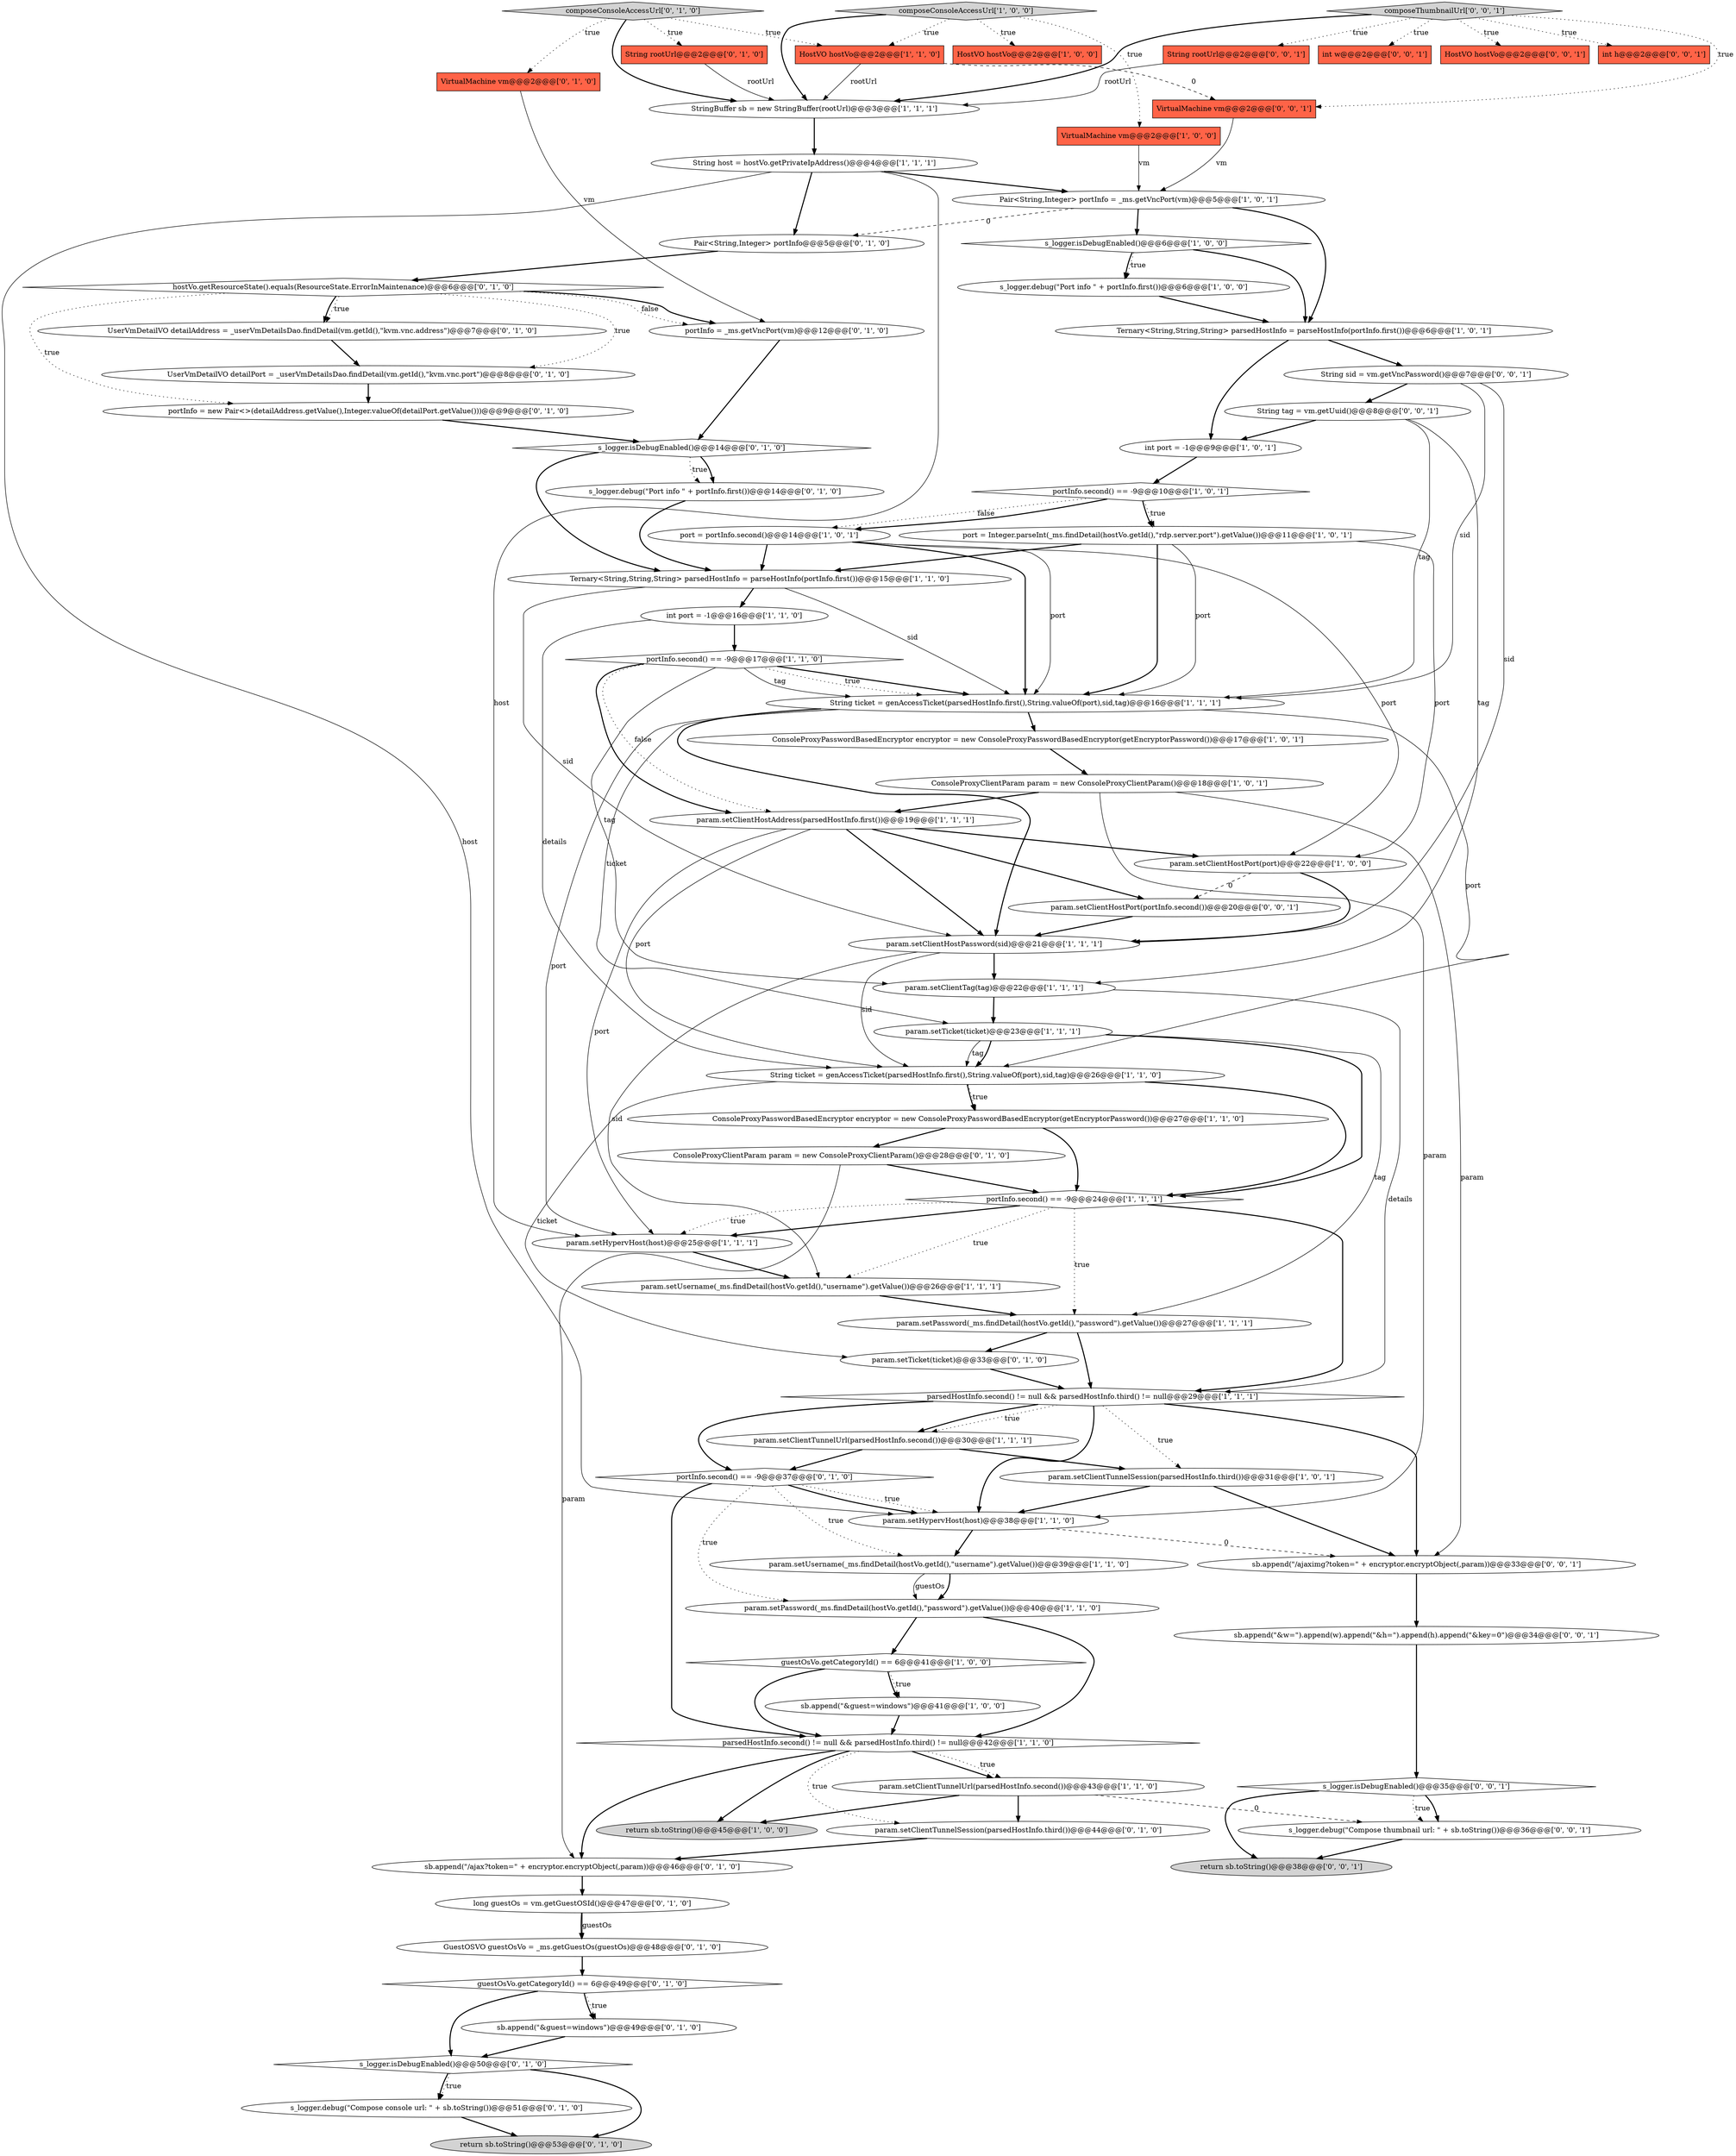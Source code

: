 digraph {
36 [style = filled, label = "port = Integer.parseInt(_ms.findDetail(hostVo.getId(),\"rdp.server.port\").getValue())@@@11@@@['1', '0', '1']", fillcolor = white, shape = ellipse image = "AAA0AAABBB1BBB"];
51 [style = filled, label = "sb.append(\"/ajax?token=\" + encryptor.encryptObject(,param))@@@46@@@['0', '1', '0']", fillcolor = white, shape = ellipse image = "AAA0AAABBB2BBB"];
58 [style = filled, label = "s_logger.isDebugEnabled()@@@14@@@['0', '1', '0']", fillcolor = white, shape = diamond image = "AAA0AAABBB2BBB"];
71 [style = filled, label = "composeThumbnailUrl['0', '0', '1']", fillcolor = lightgray, shape = diamond image = "AAA0AAABBB3BBB"];
77 [style = filled, label = "sb.append(\"&w=\").append(w).append(\"&h=\").append(h).append(\"&key=0\")@@@34@@@['0', '0', '1']", fillcolor = white, shape = ellipse image = "AAA0AAABBB3BBB"];
64 [style = filled, label = "param.setClientTunnelSession(parsedHostInfo.third())@@@44@@@['0', '1', '0']", fillcolor = white, shape = ellipse image = "AAA0AAABBB2BBB"];
37 [style = filled, label = "portInfo.second() == -9@@@24@@@['1', '1', '1']", fillcolor = white, shape = diamond image = "AAA0AAABBB1BBB"];
61 [style = filled, label = "param.setTicket(ticket)@@@33@@@['0', '1', '0']", fillcolor = white, shape = ellipse image = "AAA0AAABBB2BBB"];
63 [style = filled, label = "s_logger.debug(\"Port info \" + portInfo.first())@@@14@@@['0', '1', '0']", fillcolor = white, shape = ellipse image = "AAA0AAABBB2BBB"];
5 [style = filled, label = "int port = -1@@@16@@@['1', '1', '0']", fillcolor = white, shape = ellipse image = "AAA0AAABBB1BBB"];
23 [style = filled, label = "int port = -1@@@9@@@['1', '0', '1']", fillcolor = white, shape = ellipse image = "AAA0AAABBB1BBB"];
55 [style = filled, label = "Pair<String,Integer> portInfo@@@5@@@['0', '1', '0']", fillcolor = white, shape = ellipse image = "AAA1AAABBB2BBB"];
52 [style = filled, label = "portInfo.second() == -9@@@37@@@['0', '1', '0']", fillcolor = white, shape = diamond image = "AAA0AAABBB2BBB"];
62 [style = filled, label = "guestOsVo.getCategoryId() == 6@@@49@@@['0', '1', '0']", fillcolor = white, shape = diamond image = "AAA0AAABBB2BBB"];
65 [style = filled, label = "param.setClientHostPort(portInfo.second())@@@20@@@['0', '0', '1']", fillcolor = white, shape = ellipse image = "AAA0AAABBB3BBB"];
20 [style = filled, label = "return sb.toString()@@@45@@@['1', '0', '0']", fillcolor = lightgray, shape = ellipse image = "AAA0AAABBB1BBB"];
15 [style = filled, label = "param.setHypervHost(host)@@@25@@@['1', '1', '1']", fillcolor = white, shape = ellipse image = "AAA0AAABBB1BBB"];
67 [style = filled, label = "sb.append(\"/ajaximg?token=\" + encryptor.encryptObject(,param))@@@33@@@['0', '0', '1']", fillcolor = white, shape = ellipse image = "AAA0AAABBB3BBB"];
14 [style = filled, label = "s_logger.isDebugEnabled()@@@6@@@['1', '0', '0']", fillcolor = white, shape = diamond image = "AAA0AAABBB1BBB"];
29 [style = filled, label = "param.setPassword(_ms.findDetail(hostVo.getId(),\"password\").getValue())@@@40@@@['1', '1', '0']", fillcolor = white, shape = ellipse image = "AAA0AAABBB1BBB"];
26 [style = filled, label = "param.setClientHostPort(port)@@@22@@@['1', '0', '0']", fillcolor = white, shape = ellipse image = "AAA0AAABBB1BBB"];
38 [style = filled, label = "param.setHypervHost(host)@@@38@@@['1', '1', '0']", fillcolor = white, shape = ellipse image = "AAA0AAABBB1BBB"];
42 [style = filled, label = "s_logger.isDebugEnabled()@@@50@@@['0', '1', '0']", fillcolor = white, shape = diamond image = "AAA0AAABBB2BBB"];
73 [style = filled, label = "String sid = vm.getVncPassword()@@@7@@@['0', '0', '1']", fillcolor = white, shape = ellipse image = "AAA0AAABBB3BBB"];
30 [style = filled, label = "portInfo.second() == -9@@@17@@@['1', '1', '0']", fillcolor = white, shape = diamond image = "AAA0AAABBB1BBB"];
33 [style = filled, label = "param.setClientTunnelSession(parsedHostInfo.third())@@@31@@@['1', '0', '1']", fillcolor = white, shape = ellipse image = "AAA0AAABBB1BBB"];
17 [style = filled, label = "VirtualMachine vm@@@2@@@['1', '0', '0']", fillcolor = tomato, shape = box image = "AAA0AAABBB1BBB"];
75 [style = filled, label = "int h@@@2@@@['0', '0', '1']", fillcolor = tomato, shape = box image = "AAA0AAABBB3BBB"];
24 [style = filled, label = "parsedHostInfo.second() != null && parsedHostInfo.third() != null@@@29@@@['1', '1', '1']", fillcolor = white, shape = diamond image = "AAA0AAABBB1BBB"];
43 [style = filled, label = "portInfo = _ms.getVncPort(vm)@@@12@@@['0', '1', '0']", fillcolor = white, shape = ellipse image = "AAA1AAABBB2BBB"];
28 [style = filled, label = "param.setTicket(ticket)@@@23@@@['1', '1', '1']", fillcolor = white, shape = ellipse image = "AAA0AAABBB1BBB"];
49 [style = filled, label = "VirtualMachine vm@@@2@@@['0', '1', '0']", fillcolor = tomato, shape = box image = "AAA0AAABBB2BBB"];
1 [style = filled, label = "ConsoleProxyPasswordBasedEncryptor encryptor = new ConsoleProxyPasswordBasedEncryptor(getEncryptorPassword())@@@27@@@['1', '1', '0']", fillcolor = white, shape = ellipse image = "AAA0AAABBB1BBB"];
8 [style = filled, label = "param.setClientHostAddress(parsedHostInfo.first())@@@19@@@['1', '1', '1']", fillcolor = white, shape = ellipse image = "AAA0AAABBB1BBB"];
22 [style = filled, label = "param.setPassword(_ms.findDetail(hostVo.getId(),\"password\").getValue())@@@27@@@['1', '1', '1']", fillcolor = white, shape = ellipse image = "AAA0AAABBB1BBB"];
39 [style = filled, label = "parsedHostInfo.second() != null && parsedHostInfo.third() != null@@@42@@@['1', '1', '0']", fillcolor = white, shape = diamond image = "AAA0AAABBB1BBB"];
70 [style = filled, label = "s_logger.isDebugEnabled()@@@35@@@['0', '0', '1']", fillcolor = white, shape = diamond image = "AAA0AAABBB3BBB"];
76 [style = filled, label = "VirtualMachine vm@@@2@@@['0', '0', '1']", fillcolor = tomato, shape = box image = "AAA0AAABBB3BBB"];
11 [style = filled, label = "Pair<String,Integer> portInfo = _ms.getVncPort(vm)@@@5@@@['1', '0', '1']", fillcolor = white, shape = ellipse image = "AAA0AAABBB1BBB"];
47 [style = filled, label = "s_logger.debug(\"Compose console url: \" + sb.toString())@@@51@@@['0', '1', '0']", fillcolor = white, shape = ellipse image = "AAA0AAABBB2BBB"];
74 [style = filled, label = "String rootUrl@@@2@@@['0', '0', '1']", fillcolor = tomato, shape = box image = "AAA0AAABBB3BBB"];
40 [style = filled, label = "guestOsVo.getCategoryId() == 6@@@41@@@['1', '0', '0']", fillcolor = white, shape = diamond image = "AAA0AAABBB1BBB"];
44 [style = filled, label = "ConsoleProxyClientParam param = new ConsoleProxyClientParam()@@@28@@@['0', '1', '0']", fillcolor = white, shape = ellipse image = "AAA0AAABBB2BBB"];
16 [style = filled, label = "portInfo.second() == -9@@@10@@@['1', '0', '1']", fillcolor = white, shape = diamond image = "AAA0AAABBB1BBB"];
78 [style = filled, label = "return sb.toString()@@@38@@@['0', '0', '1']", fillcolor = lightgray, shape = ellipse image = "AAA0AAABBB3BBB"];
12 [style = filled, label = "sb.append(\"&guest=windows\")@@@41@@@['1', '0', '0']", fillcolor = white, shape = ellipse image = "AAA0AAABBB1BBB"];
48 [style = filled, label = "String rootUrl@@@2@@@['0', '1', '0']", fillcolor = tomato, shape = box image = "AAA0AAABBB2BBB"];
50 [style = filled, label = "hostVo.getResourceState().equals(ResourceState.ErrorInMaintenance)@@@6@@@['0', '1', '0']", fillcolor = white, shape = diamond image = "AAA1AAABBB2BBB"];
2 [style = filled, label = "HostVO hostVo@@@2@@@['1', '0', '0']", fillcolor = tomato, shape = box image = "AAA0AAABBB1BBB"];
59 [style = filled, label = "UserVmDetailVO detailAddress = _userVmDetailsDao.findDetail(vm.getId(),\"kvm.vnc.address\")@@@7@@@['0', '1', '0']", fillcolor = white, shape = ellipse image = "AAA1AAABBB2BBB"];
60 [style = filled, label = "portInfo = new Pair<>(detailAddress.getValue(),Integer.valueOf(detailPort.getValue()))@@@9@@@['0', '1', '0']", fillcolor = white, shape = ellipse image = "AAA1AAABBB2BBB"];
6 [style = filled, label = "String ticket = genAccessTicket(parsedHostInfo.first(),String.valueOf(port),sid,tag)@@@26@@@['1', '1', '0']", fillcolor = white, shape = ellipse image = "AAA0AAABBB1BBB"];
68 [style = filled, label = "int w@@@2@@@['0', '0', '1']", fillcolor = tomato, shape = box image = "AAA0AAABBB3BBB"];
56 [style = filled, label = "UserVmDetailVO detailPort = _userVmDetailsDao.findDetail(vm.getId(),\"kvm.vnc.port\")@@@8@@@['0', '1', '0']", fillcolor = white, shape = ellipse image = "AAA1AAABBB2BBB"];
19 [style = filled, label = "ConsoleProxyPasswordBasedEncryptor encryptor = new ConsoleProxyPasswordBasedEncryptor(getEncryptorPassword())@@@17@@@['1', '0', '1']", fillcolor = white, shape = ellipse image = "AAA0AAABBB1BBB"];
53 [style = filled, label = "composeConsoleAccessUrl['0', '1', '0']", fillcolor = lightgray, shape = diamond image = "AAA0AAABBB2BBB"];
27 [style = filled, label = "StringBuffer sb = new StringBuffer(rootUrl)@@@3@@@['1', '1', '1']", fillcolor = white, shape = ellipse image = "AAA0AAABBB1BBB"];
7 [style = filled, label = "ConsoleProxyClientParam param = new ConsoleProxyClientParam()@@@18@@@['1', '0', '1']", fillcolor = white, shape = ellipse image = "AAA0AAABBB1BBB"];
54 [style = filled, label = "sb.append(\"&guest=windows\")@@@49@@@['0', '1', '0']", fillcolor = white, shape = ellipse image = "AAA0AAABBB2BBB"];
31 [style = filled, label = "param.setClientTag(tag)@@@22@@@['1', '1', '1']", fillcolor = white, shape = ellipse image = "AAA0AAABBB1BBB"];
46 [style = filled, label = "GuestOSVO guestOsVo = _ms.getGuestOs(guestOs)@@@48@@@['0', '1', '0']", fillcolor = white, shape = ellipse image = "AAA0AAABBB2BBB"];
41 [style = filled, label = "Ternary<String,String,String> parsedHostInfo = parseHostInfo(portInfo.first())@@@6@@@['1', '0', '1']", fillcolor = white, shape = ellipse image = "AAA0AAABBB1BBB"];
66 [style = filled, label = "s_logger.debug(\"Compose thumbnail url: \" + sb.toString())@@@36@@@['0', '0', '1']", fillcolor = white, shape = ellipse image = "AAA0AAABBB3BBB"];
9 [style = filled, label = "param.setClientTunnelUrl(parsedHostInfo.second())@@@30@@@['1', '1', '1']", fillcolor = white, shape = ellipse image = "AAA0AAABBB1BBB"];
45 [style = filled, label = "long guestOs = vm.getGuestOSId()@@@47@@@['0', '1', '0']", fillcolor = white, shape = ellipse image = "AAA0AAABBB2BBB"];
4 [style = filled, label = "String ticket = genAccessTicket(parsedHostInfo.first(),String.valueOf(port),sid,tag)@@@16@@@['1', '1', '1']", fillcolor = white, shape = ellipse image = "AAA0AAABBB1BBB"];
32 [style = filled, label = "composeConsoleAccessUrl['1', '0', '0']", fillcolor = lightgray, shape = diamond image = "AAA0AAABBB1BBB"];
3 [style = filled, label = "port = portInfo.second()@@@14@@@['1', '0', '1']", fillcolor = white, shape = ellipse image = "AAA0AAABBB1BBB"];
34 [style = filled, label = "param.setUsername(_ms.findDetail(hostVo.getId(),\"username\").getValue())@@@39@@@['1', '1', '0']", fillcolor = white, shape = ellipse image = "AAA0AAABBB1BBB"];
35 [style = filled, label = "HostVO hostVo@@@2@@@['1', '1', '0']", fillcolor = tomato, shape = box image = "AAA0AAABBB1BBB"];
57 [style = filled, label = "return sb.toString()@@@53@@@['0', '1', '0']", fillcolor = lightgray, shape = ellipse image = "AAA0AAABBB2BBB"];
18 [style = filled, label = "param.setClientHostPassword(sid)@@@21@@@['1', '1', '1']", fillcolor = white, shape = ellipse image = "AAA0AAABBB1BBB"];
21 [style = filled, label = "param.setUsername(_ms.findDetail(hostVo.getId(),\"username\").getValue())@@@26@@@['1', '1', '1']", fillcolor = white, shape = ellipse image = "AAA0AAABBB1BBB"];
69 [style = filled, label = "String tag = vm.getUuid()@@@8@@@['0', '0', '1']", fillcolor = white, shape = ellipse image = "AAA0AAABBB3BBB"];
0 [style = filled, label = "s_logger.debug(\"Port info \" + portInfo.first())@@@6@@@['1', '0', '0']", fillcolor = white, shape = ellipse image = "AAA0AAABBB1BBB"];
25 [style = filled, label = "Ternary<String,String,String> parsedHostInfo = parseHostInfo(portInfo.first())@@@15@@@['1', '1', '0']", fillcolor = white, shape = ellipse image = "AAA0AAABBB1BBB"];
10 [style = filled, label = "param.setClientTunnelUrl(parsedHostInfo.second())@@@43@@@['1', '1', '0']", fillcolor = white, shape = ellipse image = "AAA0AAABBB1BBB"];
72 [style = filled, label = "HostVO hostVo@@@2@@@['0', '0', '1']", fillcolor = tomato, shape = box image = "AAA0AAABBB3BBB"];
13 [style = filled, label = "String host = hostVo.getPrivateIpAddress()@@@4@@@['1', '1', '1']", fillcolor = white, shape = ellipse image = "AAA0AAABBB1BBB"];
69->23 [style = bold, label=""];
13->15 [style = solid, label="host"];
59->56 [style = bold, label=""];
11->55 [style = dashed, label="0"];
14->0 [style = dotted, label="true"];
71->72 [style = dotted, label="true"];
7->67 [style = solid, label="param"];
33->67 [style = bold, label=""];
21->22 [style = bold, label=""];
22->24 [style = bold, label=""];
41->23 [style = bold, label=""];
28->6 [style = solid, label="tag"];
50->43 [style = dotted, label="false"];
23->16 [style = bold, label=""];
6->37 [style = bold, label=""];
4->28 [style = solid, label="ticket"];
14->0 [style = bold, label=""];
71->27 [style = bold, label=""];
1->37 [style = bold, label=""];
44->37 [style = bold, label=""];
43->58 [style = bold, label=""];
10->64 [style = bold, label=""];
65->18 [style = bold, label=""];
28->6 [style = bold, label=""];
13->11 [style = bold, label=""];
45->46 [style = bold, label=""];
4->19 [style = bold, label=""];
39->51 [style = bold, label=""];
3->25 [style = bold, label=""];
60->58 [style = bold, label=""];
30->4 [style = bold, label=""];
53->48 [style = dotted, label="true"];
58->25 [style = bold, label=""];
40->39 [style = bold, label=""];
35->76 [style = dashed, label="0"];
34->29 [style = bold, label=""];
19->7 [style = bold, label=""];
34->29 [style = solid, label="guestOs"];
6->61 [style = solid, label="ticket"];
3->26 [style = solid, label="port"];
25->18 [style = solid, label="sid"];
63->25 [style = bold, label=""];
53->35 [style = dotted, label="true"];
12->39 [style = bold, label=""];
50->43 [style = bold, label=""];
26->18 [style = bold, label=""];
53->27 [style = bold, label=""];
50->56 [style = dotted, label="true"];
50->59 [style = dotted, label="true"];
7->38 [style = solid, label="param"];
9->52 [style = bold, label=""];
36->4 [style = bold, label=""];
49->43 [style = solid, label="vm"];
64->51 [style = bold, label=""];
45->46 [style = solid, label="guestOs"];
8->26 [style = bold, label=""];
70->66 [style = bold, label=""];
42->47 [style = dotted, label="true"];
70->78 [style = bold, label=""];
38->34 [style = bold, label=""];
58->63 [style = dotted, label="true"];
15->21 [style = bold, label=""];
8->65 [style = bold, label=""];
32->17 [style = dotted, label="true"];
69->31 [style = solid, label="tag"];
14->41 [style = bold, label=""];
30->31 [style = solid, label="tag"];
28->22 [style = solid, label="tag"];
52->39 [style = bold, label=""];
8->18 [style = bold, label=""];
52->38 [style = dotted, label="true"];
18->6 [style = solid, label="sid"];
52->29 [style = dotted, label="true"];
13->38 [style = solid, label="host"];
25->5 [style = bold, label=""];
1->44 [style = bold, label=""];
26->65 [style = dashed, label="0"];
55->50 [style = bold, label=""];
30->4 [style = solid, label="tag"];
18->31 [style = bold, label=""];
62->54 [style = dotted, label="true"];
10->66 [style = dashed, label="0"];
37->15 [style = dotted, label="true"];
31->28 [style = bold, label=""];
50->59 [style = bold, label=""];
10->20 [style = bold, label=""];
16->3 [style = dotted, label="false"];
42->47 [style = bold, label=""];
73->4 [style = solid, label="sid"];
30->8 [style = dotted, label="false"];
7->8 [style = bold, label=""];
37->24 [style = bold, label=""];
47->57 [style = bold, label=""];
32->2 [style = dotted, label="true"];
8->6 [style = solid, label="port"];
51->45 [style = bold, label=""];
53->49 [style = dotted, label="true"];
24->33 [style = dotted, label="true"];
44->51 [style = solid, label="param"];
36->4 [style = solid, label="port"];
58->63 [style = bold, label=""];
32->27 [style = bold, label=""];
6->1 [style = dotted, label="true"];
22->61 [style = bold, label=""];
73->69 [style = bold, label=""];
11->14 [style = bold, label=""];
62->42 [style = bold, label=""];
56->60 [style = bold, label=""];
30->4 [style = dotted, label="true"];
24->38 [style = bold, label=""];
69->4 [style = solid, label="tag"];
39->10 [style = bold, label=""];
13->55 [style = bold, label=""];
76->11 [style = solid, label="vm"];
24->67 [style = bold, label=""];
3->4 [style = solid, label="port"];
11->41 [style = bold, label=""];
16->3 [style = bold, label=""];
54->42 [style = bold, label=""];
24->9 [style = dotted, label="true"];
52->34 [style = dotted, label="true"];
71->68 [style = dotted, label="true"];
33->38 [style = bold, label=""];
70->66 [style = dotted, label="true"];
24->9 [style = bold, label=""];
24->52 [style = bold, label=""];
71->74 [style = dotted, label="true"];
31->24 [style = solid, label="details"];
18->21 [style = solid, label="sid"];
42->57 [style = bold, label=""];
36->26 [style = solid, label="port"];
77->70 [style = bold, label=""];
37->15 [style = bold, label=""];
32->35 [style = dotted, label="true"];
6->1 [style = bold, label=""];
3->4 [style = bold, label=""];
16->36 [style = dotted, label="true"];
39->64 [style = dotted, label="true"];
4->18 [style = bold, label=""];
71->75 [style = dotted, label="true"];
29->40 [style = bold, label=""];
5->6 [style = solid, label="details"];
73->18 [style = solid, label="sid"];
8->15 [style = solid, label="port"];
40->12 [style = bold, label=""];
67->77 [style = bold, label=""];
39->20 [style = bold, label=""];
27->13 [style = bold, label=""];
48->27 [style = solid, label="rootUrl"];
4->15 [style = solid, label="port"];
66->78 [style = bold, label=""];
41->73 [style = bold, label=""];
17->11 [style = solid, label="vm"];
16->36 [style = bold, label=""];
37->21 [style = dotted, label="true"];
52->38 [style = bold, label=""];
62->54 [style = bold, label=""];
35->27 [style = solid, label="rootUrl"];
46->62 [style = bold, label=""];
50->60 [style = dotted, label="true"];
9->33 [style = bold, label=""];
37->22 [style = dotted, label="true"];
4->6 [style = solid, label="port"];
5->30 [style = bold, label=""];
61->24 [style = bold, label=""];
29->39 [style = bold, label=""];
28->37 [style = bold, label=""];
38->67 [style = dashed, label="0"];
30->8 [style = bold, label=""];
39->10 [style = dotted, label="true"];
0->41 [style = bold, label=""];
74->27 [style = solid, label="rootUrl"];
40->12 [style = dotted, label="true"];
71->76 [style = dotted, label="true"];
25->4 [style = solid, label="sid"];
36->25 [style = bold, label=""];
}
